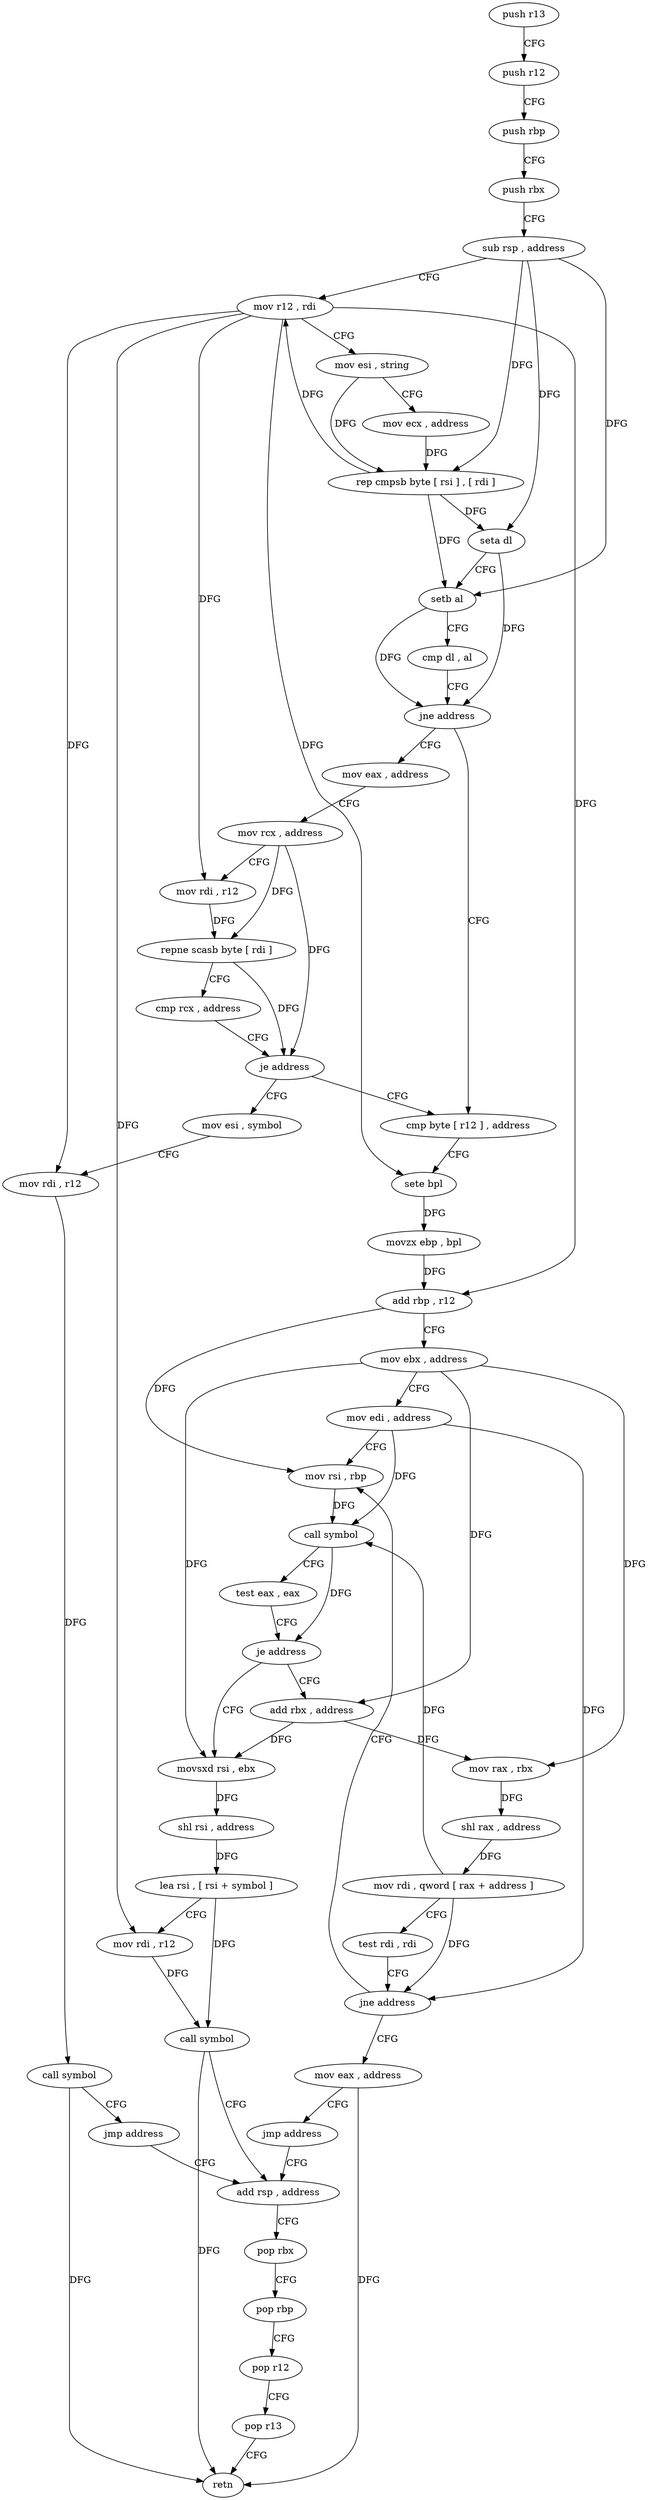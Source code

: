 digraph "func" {
"4254900" [label = "push r13" ]
"4254902" [label = "push r12" ]
"4254904" [label = "push rbp" ]
"4254905" [label = "push rbx" ]
"4254906" [label = "sub rsp , address" ]
"4254910" [label = "mov r12 , rdi" ]
"4254913" [label = "mov esi , string" ]
"4254918" [label = "mov ecx , address" ]
"4254923" [label = "rep cmpsb byte [ rsi ] , [ rdi ]" ]
"4254925" [label = "seta dl" ]
"4254928" [label = "setb al" ]
"4254931" [label = "cmp dl , al" ]
"4254933" [label = "jne address" ]
"4254958" [label = "cmp byte [ r12 ] , address" ]
"4254935" [label = "mov eax , address" ]
"4254963" [label = "sete bpl" ]
"4254967" [label = "movzx ebp , bpl" ]
"4254971" [label = "add rbp , r12" ]
"4254974" [label = "mov ebx , address" ]
"4254979" [label = "mov edi , address" ]
"4254984" [label = "mov rsi , rbp" ]
"4254940" [label = "mov rcx , address" ]
"4254947" [label = "mov rdi , r12" ]
"4254950" [label = "repne scasb byte [ rdi ]" ]
"4254952" [label = "cmp rcx , address" ]
"4254956" [label = "je address" ]
"4255026" [label = "mov esi , symbol" ]
"4255041" [label = "movsxd rsi , ebx" ]
"4255044" [label = "shl rsi , address" ]
"4255048" [label = "lea rsi , [ rsi + symbol ]" ]
"4255055" [label = "mov rdi , r12" ]
"4255058" [label = "call symbol" ]
"4255063" [label = "add rsp , address" ]
"4254996" [label = "add rbx , address" ]
"4255000" [label = "mov rax , rbx" ]
"4255003" [label = "shl rax , address" ]
"4255007" [label = "mov rdi , qword [ rax + address ]" ]
"4255014" [label = "test rdi , rdi" ]
"4255017" [label = "jne address" ]
"4255019" [label = "mov eax , address" ]
"4255031" [label = "mov rdi , r12" ]
"4255034" [label = "call symbol" ]
"4255039" [label = "jmp address" ]
"4254987" [label = "call symbol" ]
"4254992" [label = "test eax , eax" ]
"4254994" [label = "je address" ]
"4255024" [label = "jmp address" ]
"4255067" [label = "pop rbx" ]
"4255068" [label = "pop rbp" ]
"4255069" [label = "pop r12" ]
"4255071" [label = "pop r13" ]
"4255073" [label = "retn" ]
"4254900" -> "4254902" [ label = "CFG" ]
"4254902" -> "4254904" [ label = "CFG" ]
"4254904" -> "4254905" [ label = "CFG" ]
"4254905" -> "4254906" [ label = "CFG" ]
"4254906" -> "4254910" [ label = "CFG" ]
"4254906" -> "4254925" [ label = "DFG" ]
"4254906" -> "4254928" [ label = "DFG" ]
"4254906" -> "4254923" [ label = "DFG" ]
"4254910" -> "4254913" [ label = "CFG" ]
"4254910" -> "4254963" [ label = "DFG" ]
"4254910" -> "4254971" [ label = "DFG" ]
"4254910" -> "4254947" [ label = "DFG" ]
"4254910" -> "4255055" [ label = "DFG" ]
"4254910" -> "4255031" [ label = "DFG" ]
"4254913" -> "4254918" [ label = "CFG" ]
"4254913" -> "4254923" [ label = "DFG" ]
"4254918" -> "4254923" [ label = "DFG" ]
"4254923" -> "4254925" [ label = "DFG" ]
"4254923" -> "4254910" [ label = "DFG" ]
"4254923" -> "4254928" [ label = "DFG" ]
"4254925" -> "4254928" [ label = "CFG" ]
"4254925" -> "4254933" [ label = "DFG" ]
"4254928" -> "4254931" [ label = "CFG" ]
"4254928" -> "4254933" [ label = "DFG" ]
"4254931" -> "4254933" [ label = "CFG" ]
"4254933" -> "4254958" [ label = "CFG" ]
"4254933" -> "4254935" [ label = "CFG" ]
"4254958" -> "4254963" [ label = "CFG" ]
"4254935" -> "4254940" [ label = "CFG" ]
"4254963" -> "4254967" [ label = "DFG" ]
"4254967" -> "4254971" [ label = "DFG" ]
"4254971" -> "4254974" [ label = "CFG" ]
"4254971" -> "4254984" [ label = "DFG" ]
"4254974" -> "4254979" [ label = "CFG" ]
"4254974" -> "4255041" [ label = "DFG" ]
"4254974" -> "4254996" [ label = "DFG" ]
"4254974" -> "4255000" [ label = "DFG" ]
"4254979" -> "4254984" [ label = "CFG" ]
"4254979" -> "4254987" [ label = "DFG" ]
"4254979" -> "4255017" [ label = "DFG" ]
"4254984" -> "4254987" [ label = "DFG" ]
"4254940" -> "4254947" [ label = "CFG" ]
"4254940" -> "4254950" [ label = "DFG" ]
"4254940" -> "4254956" [ label = "DFG" ]
"4254947" -> "4254950" [ label = "DFG" ]
"4254950" -> "4254952" [ label = "CFG" ]
"4254950" -> "4254956" [ label = "DFG" ]
"4254952" -> "4254956" [ label = "CFG" ]
"4254956" -> "4255026" [ label = "CFG" ]
"4254956" -> "4254958" [ label = "CFG" ]
"4255026" -> "4255031" [ label = "CFG" ]
"4255041" -> "4255044" [ label = "DFG" ]
"4255044" -> "4255048" [ label = "DFG" ]
"4255048" -> "4255055" [ label = "CFG" ]
"4255048" -> "4255058" [ label = "DFG" ]
"4255055" -> "4255058" [ label = "DFG" ]
"4255058" -> "4255063" [ label = "CFG" ]
"4255058" -> "4255073" [ label = "DFG" ]
"4255063" -> "4255067" [ label = "CFG" ]
"4254996" -> "4255000" [ label = "DFG" ]
"4254996" -> "4255041" [ label = "DFG" ]
"4255000" -> "4255003" [ label = "DFG" ]
"4255003" -> "4255007" [ label = "DFG" ]
"4255007" -> "4255014" [ label = "CFG" ]
"4255007" -> "4254987" [ label = "DFG" ]
"4255007" -> "4255017" [ label = "DFG" ]
"4255014" -> "4255017" [ label = "CFG" ]
"4255017" -> "4254984" [ label = "CFG" ]
"4255017" -> "4255019" [ label = "CFG" ]
"4255019" -> "4255024" [ label = "CFG" ]
"4255019" -> "4255073" [ label = "DFG" ]
"4255031" -> "4255034" [ label = "DFG" ]
"4255034" -> "4255039" [ label = "CFG" ]
"4255034" -> "4255073" [ label = "DFG" ]
"4255039" -> "4255063" [ label = "CFG" ]
"4254987" -> "4254992" [ label = "CFG" ]
"4254987" -> "4254994" [ label = "DFG" ]
"4254992" -> "4254994" [ label = "CFG" ]
"4254994" -> "4255041" [ label = "CFG" ]
"4254994" -> "4254996" [ label = "CFG" ]
"4255024" -> "4255063" [ label = "CFG" ]
"4255067" -> "4255068" [ label = "CFG" ]
"4255068" -> "4255069" [ label = "CFG" ]
"4255069" -> "4255071" [ label = "CFG" ]
"4255071" -> "4255073" [ label = "CFG" ]
}
